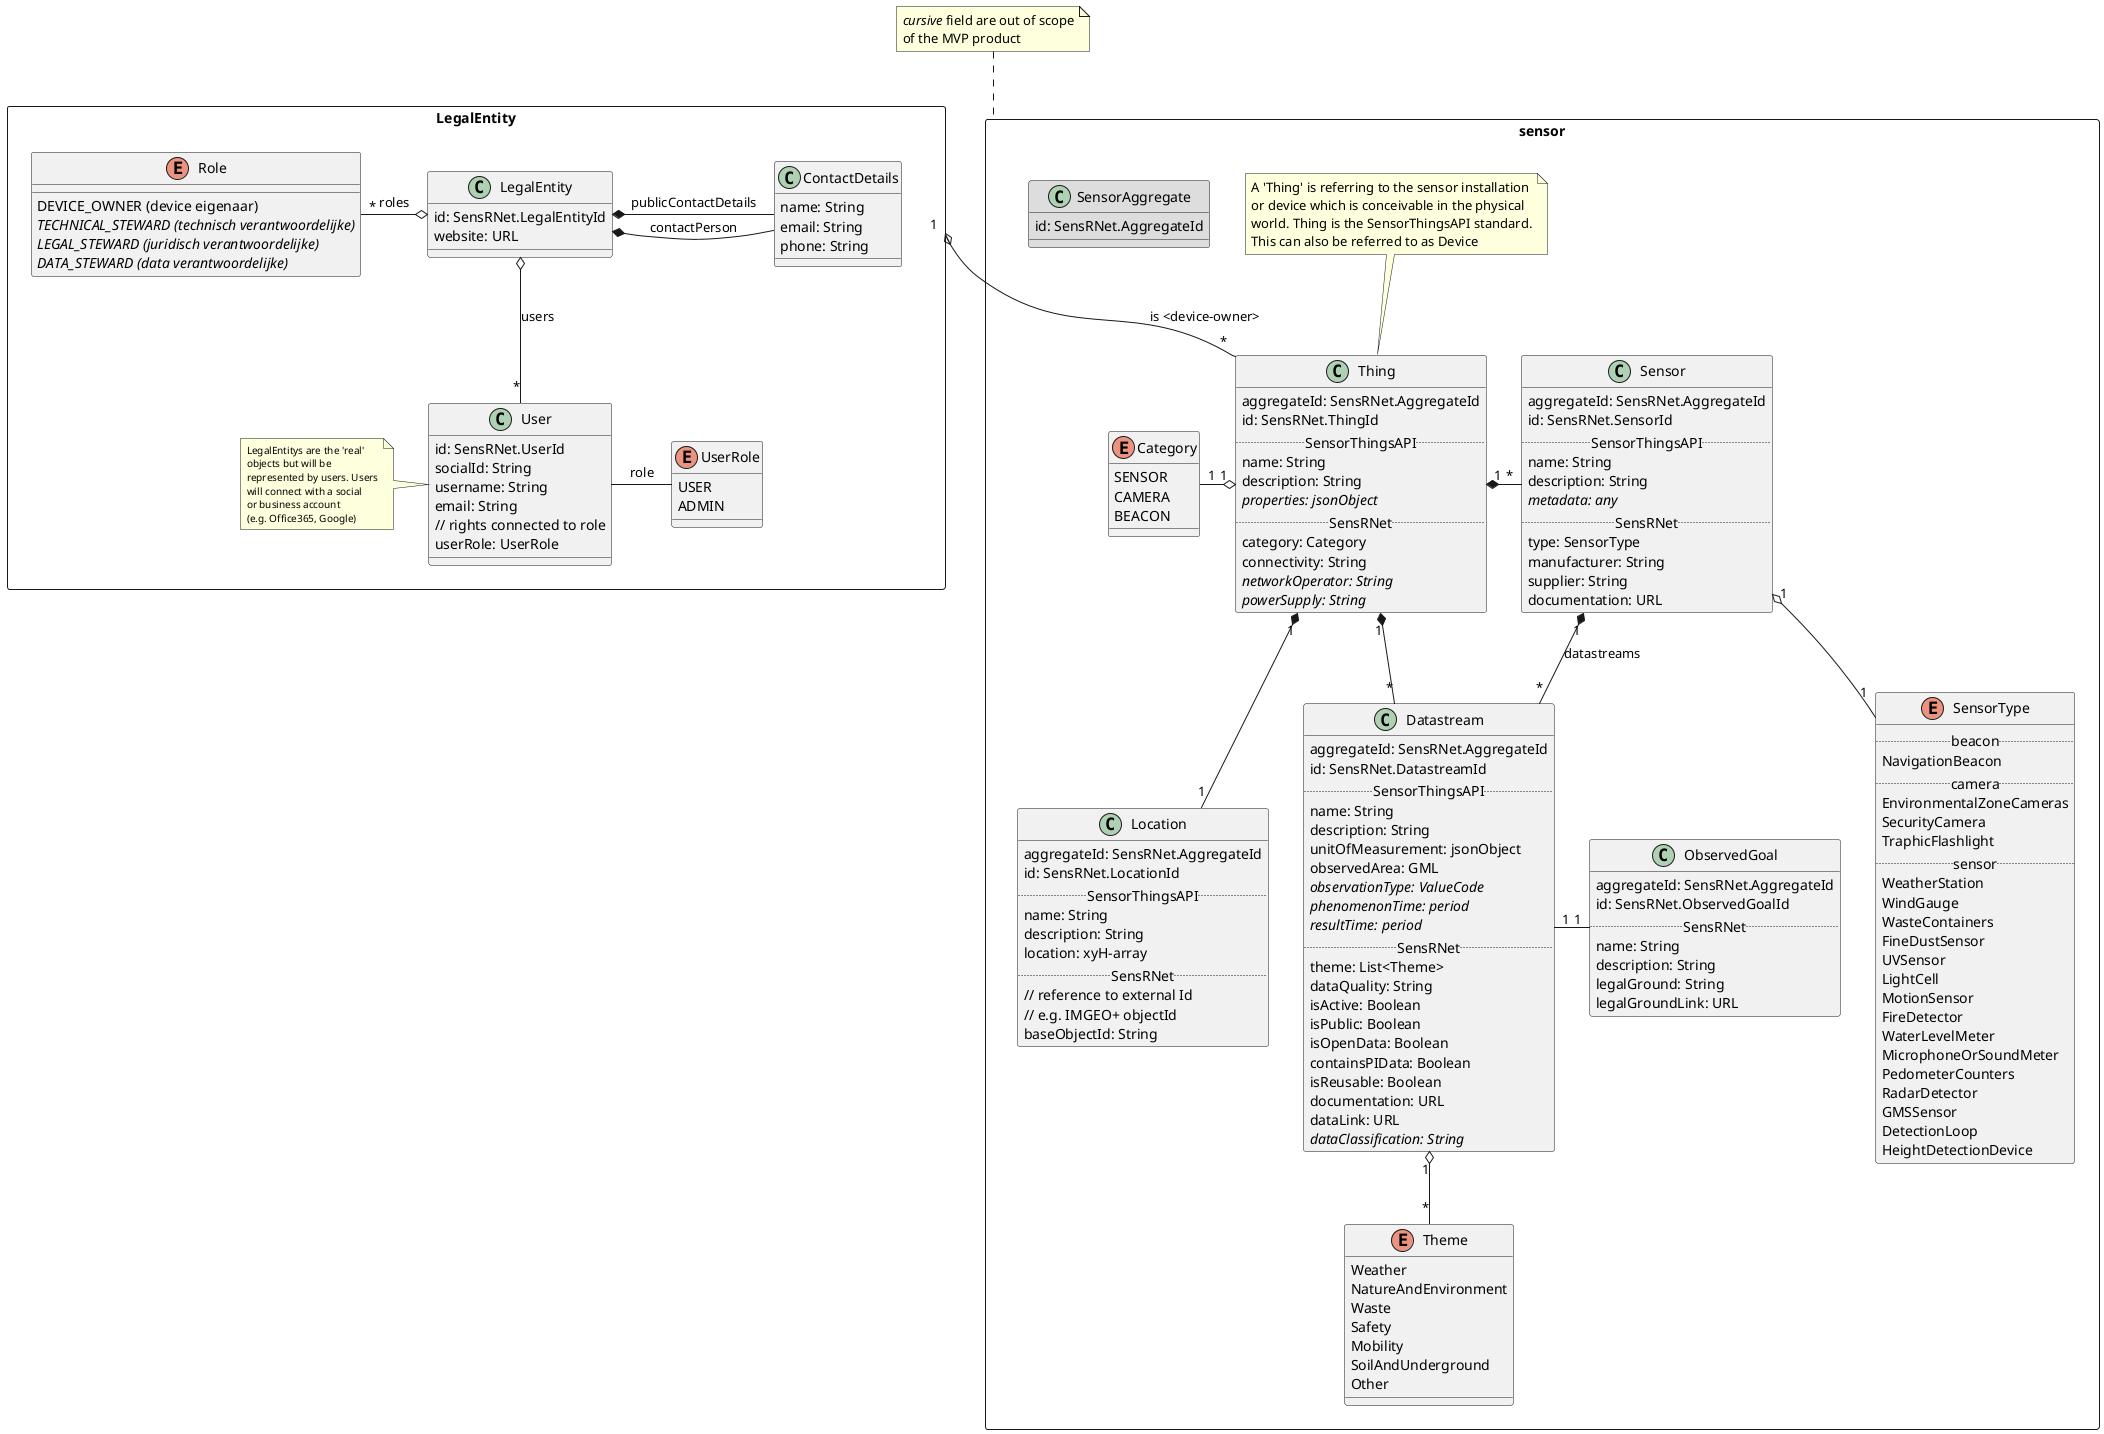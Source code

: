 @startuml "SensRNet-Datamodel-SensorView"

package LegalEntity <<Rectangle>> {
    together {
        class ContactDetails {
            name: String
            email: String
            phone: String
        }

        class LegalEntity {
            id: SensRNet.LegalEntityId
            website: URL
        }

        LegalEntity *- ContactDetails : contactPerson
        LegalEntity *- ContactDetails : publicContactDetails
    }

    enum Role {
        DEVICE_OWNER (device eigenaar)
        {abstract} TECHNICAL_STEWARD (technisch verantwoordelijke)
        {abstract} LEGAL_STEWARD (juridisch verantwoordelijke)
        {abstract} DATA_STEWARD (data verantwoordelijke)
    }

    class User {
        id: SensRNet.UserId
        socialId: String
        username: String
        email: String
        // rights connected to role
        userRole: UserRole
    }

    note left
        <size:10>LegalEntitys are the 'real'</size>
        <size:10>objects but will be</size>
        <size:10>represented by users. Users</size>
        <size:10>will connect with a social</size>
        <size:10>or business account</size>
        <size:10>(e.g. Office365, Google)</size>
    end note

    enum UserRole {
        USER
        ADMIN
    }

    LegalEntity o-- "*" User : users
    LegalEntity o- "*" Role : roles
    User - UserRole : role
}

package sensor <<Rectangle>> {

    class SensorAggregate #DDD {
        id: SensRNet.AggregateId
    }

    together {

        class Thing {
            aggregateId: SensRNet.AggregateId
            id: SensRNet.ThingId
            .. SensorThingsAPI ..
            name: String
            description: String
            {abstract} properties: jsonObject
            .. SensRNet ..
            category: Category
            connectivity: String
            {abstract} networkOperator: String
            {abstract} powerSupply: String
        }

        note top of Thing
          A 'Thing' is referring to the sensor installation
          or device which is conceivable in the physical
          world. Thing is the SensorThingsAPI standard.
          This can also be referred to as Device
        end note

        class Sensor {
            aggregateId: SensRNet.AggregateId
            id: SensRNet.SensorId
            .. SensorThingsAPI ..
            name: String
            description: String
            {abstract} metadata: any
            .. SensRNet ..
            type: SensorType
            manufacturer: String
            supplier: String
            documentation: URL
        }

    }

    class Datastream {
        aggregateId: SensRNet.AggregateId
        id: SensRNet.DatastreamId
        .. SensorThingsAPI ..
        name: String
        description: String
        unitOfMeasurement: jsonObject
        observedArea: GML
        {abstract} observationType: ValueCode
        {abstract} phenomenonTime: period
        {abstract} resultTime: period
        .. SensRNet ..
        theme: List<Theme>
        dataQuality: String
        isActive: Boolean 
        isPublic: Boolean
        isOpenData: Boolean
        containsPIData: Boolean
        isReusable: Boolean
        documentation: URL
        dataLink: URL
        {abstract} dataClassification: String
    }

    class ObservedGoal {
        aggregateId: SensRNet.AggregateId
        id: SensRNet.ObservedGoalId
        .. SensRNet ..
        name: String
        description: String
        legalGround: String
        legalGroundLink: URL
    }

    class Location {
        aggregateId: SensRNet.AggregateId
        id: SensRNet.LocationId
        .. SensorThingsAPI ..
        name: String
        description: String
        location: xyH-array
        .. SensRNet ..
        // reference to external Id
        // e.g. IMGEO+ objectId
        baseObjectId: String
    }

    enum Category {
        SENSOR
        CAMERA
        BEACON
    }

    enum Theme {
        Weather
        NatureAndEnvironment
        Waste
        Safety
        Mobility
        SoilAndUnderground
        Other
    }

    enum SensorType {
        .. beacon ..
        NavigationBeacon
        .. camera ..
        EnvironmentalZoneCameras
        SecurityCamera
        TraphicFlashlight
        .. sensor ..
        WeatherStation
        WindGauge
        WasteContainers
        FineDustSensor
        UVSensor
        LightCell
        MotionSensor
        FireDetector
        WaterLevelMeter
        MicrophoneOrSoundMeter
        PedometerCounters
        RadarDetector
        GMSSensor
        DetectionLoop
        HeightDetectionDevice
    }

    ' this is added compared to SensorThingsAPI
    Thing "1" *- "*" Sensor

    Thing "1" o- "1" Category
    Thing "1" *-- "1" Location
    Thing "1" *-- "*" Datastream

    Sensor "1" *-- "*" Datastream : datastreams
    Sensor "1" o-- "1" SensorType

    Datastream "1" - "1" ObservedGoal
    Datastream "1" o-- "*" Theme
}

LegalEntity "1" o-- "*" Thing : is <device-owner>
' LegalEntity "1" *-- "*" Sensor : has <a sensor-owner>
' LegalEntity "0" *-- "*" Sensor : has <a legal-steward>
' LegalEntity "0" *-- "*" Datastream : has <a data-steward>

note top of sensor
    <i>cursive</i> field are out of scope
    of the MVP product
end note

@enduml
